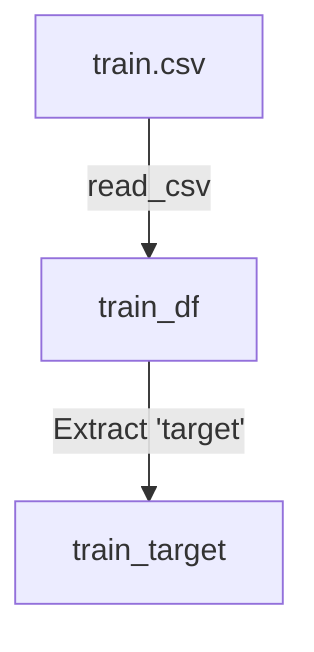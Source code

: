 flowchart TD
    A["train.csv"] --> |"read_csv"| B["train_df"]
    B --> |"Extract 'target'"| C["train_target"]